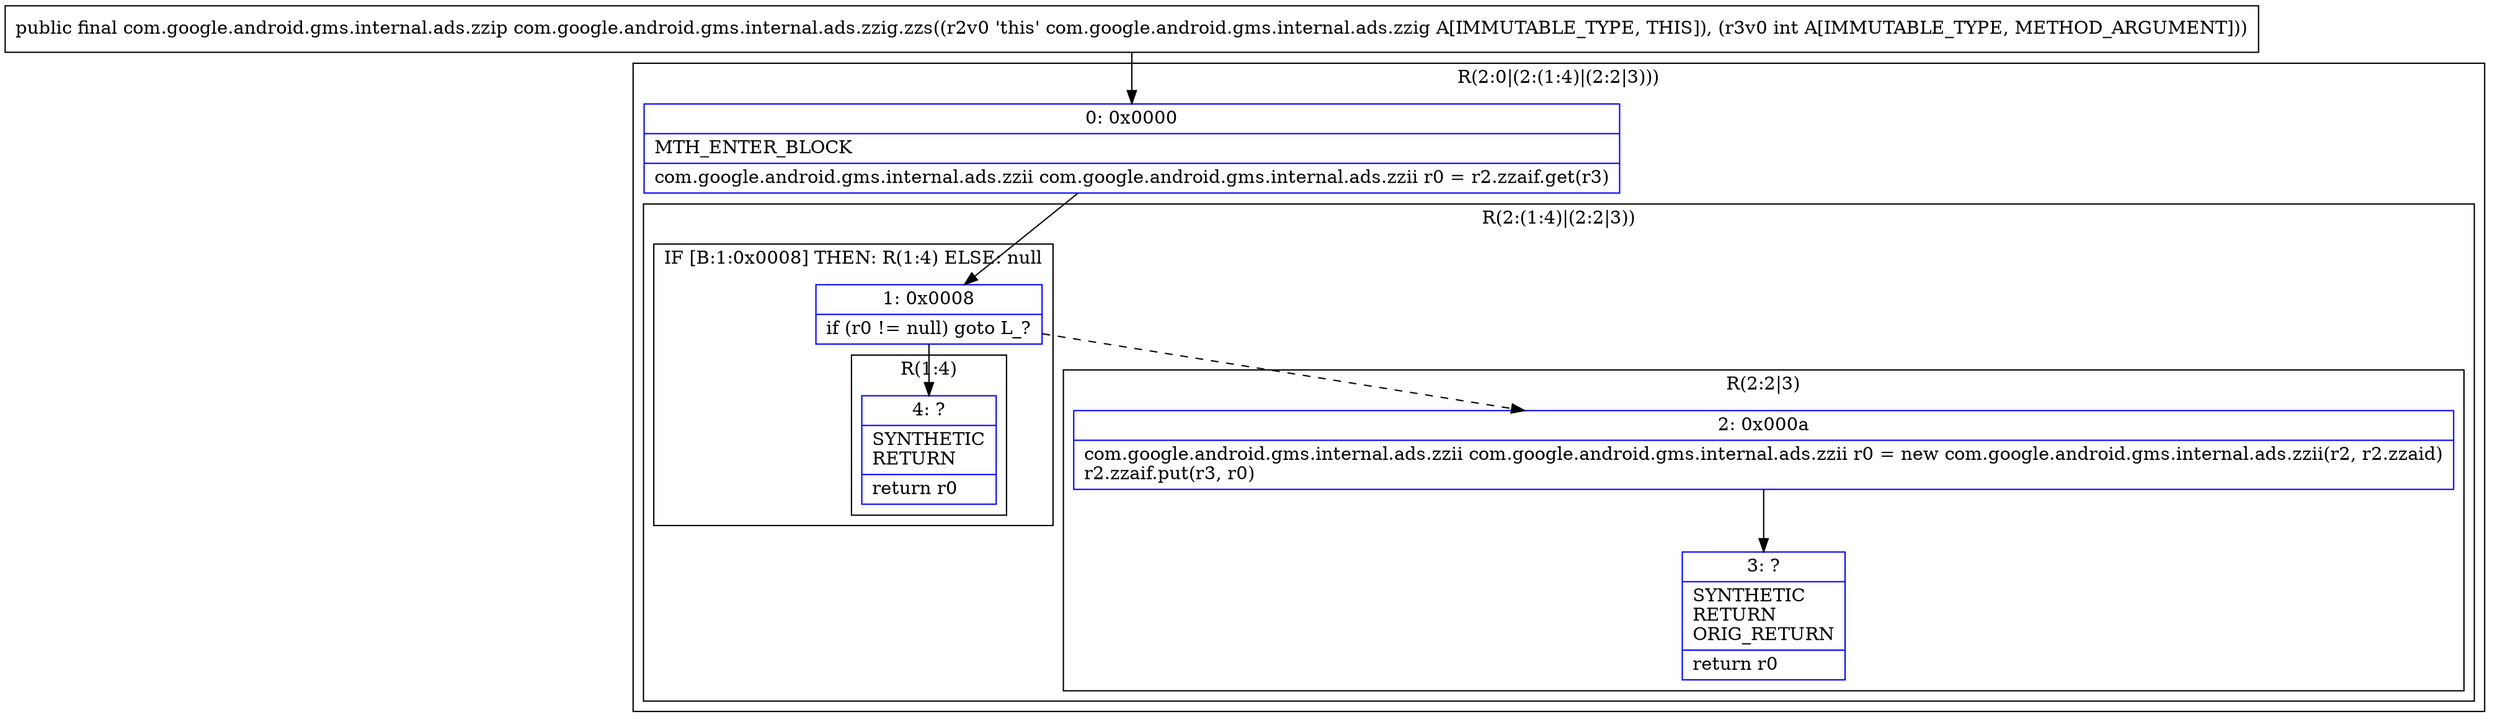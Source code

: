 digraph "CFG forcom.google.android.gms.internal.ads.zzig.zzs(I)Lcom\/google\/android\/gms\/internal\/ads\/zzip;" {
subgraph cluster_Region_1105072063 {
label = "R(2:0|(2:(1:4)|(2:2|3)))";
node [shape=record,color=blue];
Node_0 [shape=record,label="{0\:\ 0x0000|MTH_ENTER_BLOCK\l|com.google.android.gms.internal.ads.zzii com.google.android.gms.internal.ads.zzii r0 = r2.zzaif.get(r3)\l}"];
subgraph cluster_Region_926365437 {
label = "R(2:(1:4)|(2:2|3))";
node [shape=record,color=blue];
subgraph cluster_IfRegion_1493920013 {
label = "IF [B:1:0x0008] THEN: R(1:4) ELSE: null";
node [shape=record,color=blue];
Node_1 [shape=record,label="{1\:\ 0x0008|if (r0 != null) goto L_?\l}"];
subgraph cluster_Region_951840147 {
label = "R(1:4)";
node [shape=record,color=blue];
Node_4 [shape=record,label="{4\:\ ?|SYNTHETIC\lRETURN\l|return r0\l}"];
}
}
subgraph cluster_Region_1470459554 {
label = "R(2:2|3)";
node [shape=record,color=blue];
Node_2 [shape=record,label="{2\:\ 0x000a|com.google.android.gms.internal.ads.zzii com.google.android.gms.internal.ads.zzii r0 = new com.google.android.gms.internal.ads.zzii(r2, r2.zzaid)\lr2.zzaif.put(r3, r0)\l}"];
Node_3 [shape=record,label="{3\:\ ?|SYNTHETIC\lRETURN\lORIG_RETURN\l|return r0\l}"];
}
}
}
MethodNode[shape=record,label="{public final com.google.android.gms.internal.ads.zzip com.google.android.gms.internal.ads.zzig.zzs((r2v0 'this' com.google.android.gms.internal.ads.zzig A[IMMUTABLE_TYPE, THIS]), (r3v0 int A[IMMUTABLE_TYPE, METHOD_ARGUMENT])) }"];
MethodNode -> Node_0;
Node_0 -> Node_1;
Node_1 -> Node_2[style=dashed];
Node_1 -> Node_4;
Node_2 -> Node_3;
}

